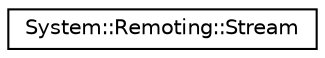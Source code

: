 digraph G
{
  edge [fontname="Helvetica",fontsize="10",labelfontname="Helvetica",labelfontsize="10"];
  node [fontname="Helvetica",fontsize="10",shape=record];
  rankdir="LR";
  Node1 [label="System::Remoting::Stream",height=0.2,width=0.4,color="black", fillcolor="white", style="filled",URL="$class_system_1_1_remoting_1_1_stream.html"];
}

